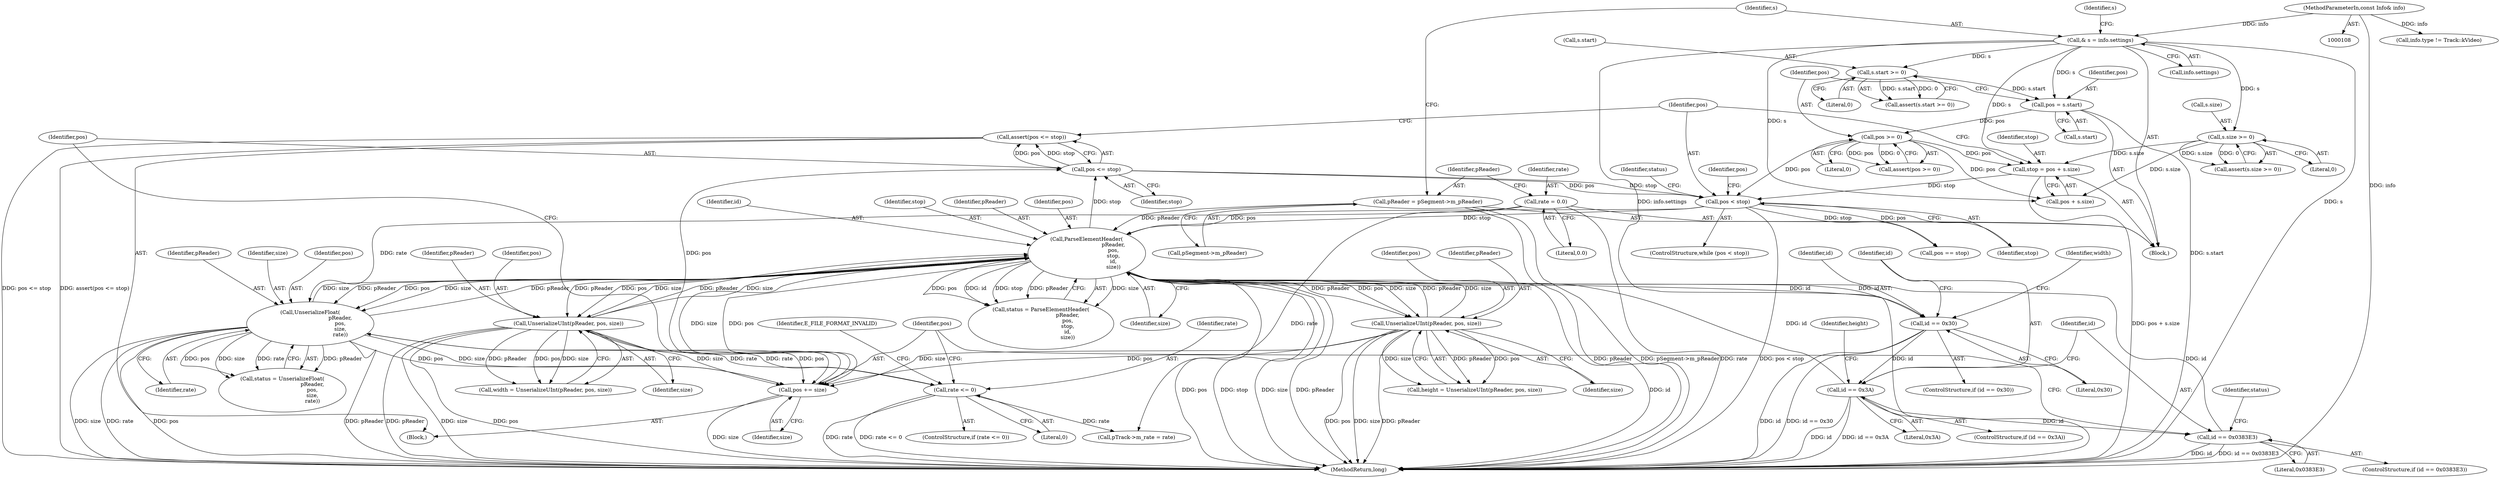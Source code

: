 digraph "1_Android_04839626ed859623901ebd3a5fd483982186b59d_168@API" {
"1000268" [label="(Call,assert(pos <= stop))"];
"1000269" [label="(Call,pos <= stop)"];
"1000265" [label="(Call,pos += size)"];
"1000248" [label="(Call,UnserializeFloat(\n                                    pReader,\n                                    pos,\n                                    size,\n                                    rate))"];
"1000192" [label="(Call,ParseElementHeader(\n                                pReader,\n                                pos,\n                                stop,\n                                id,\n                                size))"];
"1000141" [label="(Call,pReader = pSegment->m_pReader)"];
"1000211" [label="(Call,UnserializeUInt(pReader, pos, size))"];
"1000229" [label="(Call,UnserializeUInt(pReader, pos, size))"];
"1000183" [label="(Call,pos < stop)"];
"1000171" [label="(Call,pos >= 0)"];
"1000165" [label="(Call,pos = s.start)"];
"1000147" [label="(Call,& s = info.settings)"];
"1000110" [label="(MethodParameterIn,const Info& info)"];
"1000153" [label="(Call,s.start >= 0)"];
"1000175" [label="(Call,stop = pos + s.size)"];
"1000159" [label="(Call,s.size >= 0)"];
"1000205" [label="(Call,id == 0x30)"];
"1000241" [label="(Call,id == 0x0383E3)"];
"1000223" [label="(Call,id == 0x3A)"];
"1000138" [label="(Call,rate = 0.0)"];
"1000260" [label="(Call,rate <= 0)"];
"1000205" [label="(Call,id == 0x30)"];
"1000142" [label="(Identifier,pReader)"];
"1000148" [label="(Identifier,s)"];
"1000195" [label="(Identifier,stop)"];
"1000227" [label="(Call,height = UnserializeUInt(pReader, pos, size))"];
"1000185" [label="(Identifier,stop)"];
"1000110" [label="(MethodParameterIn,const Info& info)"];
"1000155" [label="(Identifier,s)"];
"1000152" [label="(Call,assert(s.start >= 0))"];
"1000259" [label="(ControlStructure,if (rate <= 0))"];
"1000240" [label="(ControlStructure,if (id == 0x0383E3))"];
"1000186" [label="(Block,)"];
"1000177" [label="(Call,pos + s.size)"];
"1000204" [label="(ControlStructure,if (id == 0x30))"];
"1000248" [label="(Call,UnserializeFloat(\n                                    pReader,\n                                    pos,\n                                    size,\n                                    rate))"];
"1000207" [label="(Literal,0x30)"];
"1000114" [label="(Block,)"];
"1000273" [label="(Call,pos == stop)"];
"1000191" [label="(Identifier,status)"];
"1000147" [label="(Call,& s = info.settings)"];
"1000167" [label="(Call,s.start)"];
"1000157" [label="(Literal,0)"];
"1000251" [label="(Identifier,size)"];
"1000172" [label="(Identifier,pos)"];
"1000154" [label="(Call,s.start)"];
"1000190" [label="(Call,status = ParseElementHeader(\n                                pReader,\n                                pos,\n                                stop,\n                                id,\n                                size))"];
"1000193" [label="(Identifier,pReader)"];
"1000182" [label="(ControlStructure,while (pos < stop))"];
"1000176" [label="(Identifier,stop)"];
"1000211" [label="(Call,UnserializeUInt(pReader, pos, size))"];
"1000139" [label="(Identifier,rate)"];
"1000171" [label="(Call,pos >= 0)"];
"1000225" [label="(Literal,0x3A)"];
"1000323" [label="(MethodReturn,long)"];
"1000267" [label="(Identifier,size)"];
"1000153" [label="(Call,s.start >= 0)"];
"1000250" [label="(Identifier,pos)"];
"1000160" [label="(Call,s.size)"];
"1000232" [label="(Identifier,size)"];
"1000222" [label="(ControlStructure,if (id == 0x3A))"];
"1000165" [label="(Call,pos = s.start)"];
"1000121" [label="(Call,info.type != Track::kVideo)"];
"1000194" [label="(Identifier,pos)"];
"1000197" [label="(Identifier,size)"];
"1000268" [label="(Call,assert(pos <= stop))"];
"1000274" [label="(Identifier,pos)"];
"1000249" [label="(Identifier,pReader)"];
"1000170" [label="(Call,assert(pos >= 0))"];
"1000206" [label="(Identifier,id)"];
"1000159" [label="(Call,s.size >= 0)"];
"1000192" [label="(Call,ParseElementHeader(\n                                pReader,\n                                pos,\n                                stop,\n                                id,\n                                size))"];
"1000140" [label="(Literal,0.0)"];
"1000241" [label="(Call,id == 0x0383E3)"];
"1000209" [label="(Call,width = UnserializeUInt(pReader, pos, size))"];
"1000252" [label="(Identifier,rate)"];
"1000265" [label="(Call,pos += size)"];
"1000262" [label="(Literal,0)"];
"1000243" [label="(Literal,0x0383E3)"];
"1000173" [label="(Literal,0)"];
"1000231" [label="(Identifier,pos)"];
"1000230" [label="(Identifier,pReader)"];
"1000158" [label="(Call,assert(s.size >= 0))"];
"1000210" [label="(Identifier,width)"];
"1000214" [label="(Identifier,size)"];
"1000269" [label="(Call,pos <= stop)"];
"1000260" [label="(Call,rate <= 0)"];
"1000228" [label="(Identifier,height)"];
"1000246" [label="(Call,status = UnserializeFloat(\n                                    pReader,\n                                    pos,\n                                    size,\n                                    rate))"];
"1000138" [label="(Call,rate = 0.0)"];
"1000261" [label="(Identifier,rate)"];
"1000175" [label="(Call,stop = pos + s.size)"];
"1000229" [label="(Call,UnserializeUInt(pReader, pos, size))"];
"1000149" [label="(Call,info.settings)"];
"1000163" [label="(Literal,0)"];
"1000196" [label="(Identifier,id)"];
"1000271" [label="(Identifier,stop)"];
"1000224" [label="(Identifier,id)"];
"1000166" [label="(Identifier,pos)"];
"1000270" [label="(Identifier,pos)"];
"1000213" [label="(Identifier,pos)"];
"1000313" [label="(Call,pTrack->m_rate = rate)"];
"1000242" [label="(Identifier,id)"];
"1000143" [label="(Call,pSegment->m_pReader)"];
"1000264" [label="(Identifier,E_FILE_FORMAT_INVALID)"];
"1000212" [label="(Identifier,pReader)"];
"1000141" [label="(Call,pReader = pSegment->m_pReader)"];
"1000247" [label="(Identifier,status)"];
"1000266" [label="(Identifier,pos)"];
"1000184" [label="(Identifier,pos)"];
"1000223" [label="(Call,id == 0x3A)"];
"1000183" [label="(Call,pos < stop)"];
"1000268" -> "1000186"  [label="AST: "];
"1000268" -> "1000269"  [label="CFG: "];
"1000269" -> "1000268"  [label="AST: "];
"1000184" -> "1000268"  [label="CFG: "];
"1000268" -> "1000323"  [label="DDG: pos <= stop"];
"1000268" -> "1000323"  [label="DDG: assert(pos <= stop)"];
"1000269" -> "1000268"  [label="DDG: pos"];
"1000269" -> "1000268"  [label="DDG: stop"];
"1000269" -> "1000271"  [label="CFG: "];
"1000270" -> "1000269"  [label="AST: "];
"1000271" -> "1000269"  [label="AST: "];
"1000269" -> "1000183"  [label="DDG: pos"];
"1000269" -> "1000183"  [label="DDG: stop"];
"1000265" -> "1000269"  [label="DDG: pos"];
"1000192" -> "1000269"  [label="DDG: stop"];
"1000265" -> "1000186"  [label="AST: "];
"1000265" -> "1000267"  [label="CFG: "];
"1000266" -> "1000265"  [label="AST: "];
"1000267" -> "1000265"  [label="AST: "];
"1000270" -> "1000265"  [label="CFG: "];
"1000265" -> "1000323"  [label="DDG: size"];
"1000248" -> "1000265"  [label="DDG: size"];
"1000248" -> "1000265"  [label="DDG: pos"];
"1000211" -> "1000265"  [label="DDG: size"];
"1000211" -> "1000265"  [label="DDG: pos"];
"1000192" -> "1000265"  [label="DDG: size"];
"1000192" -> "1000265"  [label="DDG: pos"];
"1000229" -> "1000265"  [label="DDG: size"];
"1000229" -> "1000265"  [label="DDG: pos"];
"1000248" -> "1000246"  [label="AST: "];
"1000248" -> "1000252"  [label="CFG: "];
"1000249" -> "1000248"  [label="AST: "];
"1000250" -> "1000248"  [label="AST: "];
"1000251" -> "1000248"  [label="AST: "];
"1000252" -> "1000248"  [label="AST: "];
"1000246" -> "1000248"  [label="CFG: "];
"1000248" -> "1000323"  [label="DDG: size"];
"1000248" -> "1000323"  [label="DDG: rate"];
"1000248" -> "1000323"  [label="DDG: pos"];
"1000248" -> "1000323"  [label="DDG: pReader"];
"1000248" -> "1000192"  [label="DDG: pReader"];
"1000248" -> "1000192"  [label="DDG: size"];
"1000248" -> "1000246"  [label="DDG: pReader"];
"1000248" -> "1000246"  [label="DDG: pos"];
"1000248" -> "1000246"  [label="DDG: size"];
"1000248" -> "1000246"  [label="DDG: rate"];
"1000192" -> "1000248"  [label="DDG: pReader"];
"1000192" -> "1000248"  [label="DDG: pos"];
"1000192" -> "1000248"  [label="DDG: size"];
"1000138" -> "1000248"  [label="DDG: rate"];
"1000260" -> "1000248"  [label="DDG: rate"];
"1000248" -> "1000260"  [label="DDG: rate"];
"1000192" -> "1000190"  [label="AST: "];
"1000192" -> "1000197"  [label="CFG: "];
"1000193" -> "1000192"  [label="AST: "];
"1000194" -> "1000192"  [label="AST: "];
"1000195" -> "1000192"  [label="AST: "];
"1000196" -> "1000192"  [label="AST: "];
"1000197" -> "1000192"  [label="AST: "];
"1000190" -> "1000192"  [label="CFG: "];
"1000192" -> "1000323"  [label="DDG: pos"];
"1000192" -> "1000323"  [label="DDG: stop"];
"1000192" -> "1000323"  [label="DDG: size"];
"1000192" -> "1000323"  [label="DDG: pReader"];
"1000192" -> "1000323"  [label="DDG: id"];
"1000192" -> "1000190"  [label="DDG: size"];
"1000192" -> "1000190"  [label="DDG: pos"];
"1000192" -> "1000190"  [label="DDG: id"];
"1000192" -> "1000190"  [label="DDG: stop"];
"1000192" -> "1000190"  [label="DDG: pReader"];
"1000141" -> "1000192"  [label="DDG: pReader"];
"1000211" -> "1000192"  [label="DDG: pReader"];
"1000211" -> "1000192"  [label="DDG: size"];
"1000229" -> "1000192"  [label="DDG: pReader"];
"1000229" -> "1000192"  [label="DDG: size"];
"1000183" -> "1000192"  [label="DDG: pos"];
"1000183" -> "1000192"  [label="DDG: stop"];
"1000205" -> "1000192"  [label="DDG: id"];
"1000241" -> "1000192"  [label="DDG: id"];
"1000223" -> "1000192"  [label="DDG: id"];
"1000192" -> "1000205"  [label="DDG: id"];
"1000192" -> "1000211"  [label="DDG: pReader"];
"1000192" -> "1000211"  [label="DDG: pos"];
"1000192" -> "1000211"  [label="DDG: size"];
"1000192" -> "1000229"  [label="DDG: pReader"];
"1000192" -> "1000229"  [label="DDG: pos"];
"1000192" -> "1000229"  [label="DDG: size"];
"1000141" -> "1000114"  [label="AST: "];
"1000141" -> "1000143"  [label="CFG: "];
"1000142" -> "1000141"  [label="AST: "];
"1000143" -> "1000141"  [label="AST: "];
"1000148" -> "1000141"  [label="CFG: "];
"1000141" -> "1000323"  [label="DDG: pReader"];
"1000141" -> "1000323"  [label="DDG: pSegment->m_pReader"];
"1000211" -> "1000209"  [label="AST: "];
"1000211" -> "1000214"  [label="CFG: "];
"1000212" -> "1000211"  [label="AST: "];
"1000213" -> "1000211"  [label="AST: "];
"1000214" -> "1000211"  [label="AST: "];
"1000209" -> "1000211"  [label="CFG: "];
"1000211" -> "1000323"  [label="DDG: pReader"];
"1000211" -> "1000323"  [label="DDG: size"];
"1000211" -> "1000323"  [label="DDG: pos"];
"1000211" -> "1000209"  [label="DDG: pReader"];
"1000211" -> "1000209"  [label="DDG: pos"];
"1000211" -> "1000209"  [label="DDG: size"];
"1000229" -> "1000227"  [label="AST: "];
"1000229" -> "1000232"  [label="CFG: "];
"1000230" -> "1000229"  [label="AST: "];
"1000231" -> "1000229"  [label="AST: "];
"1000232" -> "1000229"  [label="AST: "];
"1000227" -> "1000229"  [label="CFG: "];
"1000229" -> "1000323"  [label="DDG: pos"];
"1000229" -> "1000323"  [label="DDG: size"];
"1000229" -> "1000323"  [label="DDG: pReader"];
"1000229" -> "1000227"  [label="DDG: pReader"];
"1000229" -> "1000227"  [label="DDG: pos"];
"1000229" -> "1000227"  [label="DDG: size"];
"1000183" -> "1000182"  [label="AST: "];
"1000183" -> "1000185"  [label="CFG: "];
"1000184" -> "1000183"  [label="AST: "];
"1000185" -> "1000183"  [label="AST: "];
"1000191" -> "1000183"  [label="CFG: "];
"1000274" -> "1000183"  [label="CFG: "];
"1000183" -> "1000323"  [label="DDG: pos < stop"];
"1000171" -> "1000183"  [label="DDG: pos"];
"1000175" -> "1000183"  [label="DDG: stop"];
"1000183" -> "1000273"  [label="DDG: pos"];
"1000183" -> "1000273"  [label="DDG: stop"];
"1000171" -> "1000170"  [label="AST: "];
"1000171" -> "1000173"  [label="CFG: "];
"1000172" -> "1000171"  [label="AST: "];
"1000173" -> "1000171"  [label="AST: "];
"1000170" -> "1000171"  [label="CFG: "];
"1000171" -> "1000170"  [label="DDG: pos"];
"1000171" -> "1000170"  [label="DDG: 0"];
"1000165" -> "1000171"  [label="DDG: pos"];
"1000171" -> "1000175"  [label="DDG: pos"];
"1000171" -> "1000177"  [label="DDG: pos"];
"1000165" -> "1000114"  [label="AST: "];
"1000165" -> "1000167"  [label="CFG: "];
"1000166" -> "1000165"  [label="AST: "];
"1000167" -> "1000165"  [label="AST: "];
"1000172" -> "1000165"  [label="CFG: "];
"1000165" -> "1000323"  [label="DDG: s.start"];
"1000147" -> "1000165"  [label="DDG: s"];
"1000153" -> "1000165"  [label="DDG: s.start"];
"1000147" -> "1000114"  [label="AST: "];
"1000147" -> "1000149"  [label="CFG: "];
"1000148" -> "1000147"  [label="AST: "];
"1000149" -> "1000147"  [label="AST: "];
"1000155" -> "1000147"  [label="CFG: "];
"1000147" -> "1000323"  [label="DDG: info.settings"];
"1000147" -> "1000323"  [label="DDG: s"];
"1000110" -> "1000147"  [label="DDG: info"];
"1000147" -> "1000153"  [label="DDG: s"];
"1000147" -> "1000159"  [label="DDG: s"];
"1000147" -> "1000175"  [label="DDG: s"];
"1000147" -> "1000177"  [label="DDG: s"];
"1000110" -> "1000108"  [label="AST: "];
"1000110" -> "1000323"  [label="DDG: info"];
"1000110" -> "1000121"  [label="DDG: info"];
"1000153" -> "1000152"  [label="AST: "];
"1000153" -> "1000157"  [label="CFG: "];
"1000154" -> "1000153"  [label="AST: "];
"1000157" -> "1000153"  [label="AST: "];
"1000152" -> "1000153"  [label="CFG: "];
"1000153" -> "1000152"  [label="DDG: s.start"];
"1000153" -> "1000152"  [label="DDG: 0"];
"1000175" -> "1000114"  [label="AST: "];
"1000175" -> "1000177"  [label="CFG: "];
"1000176" -> "1000175"  [label="AST: "];
"1000177" -> "1000175"  [label="AST: "];
"1000184" -> "1000175"  [label="CFG: "];
"1000175" -> "1000323"  [label="DDG: pos + s.size"];
"1000159" -> "1000175"  [label="DDG: s.size"];
"1000159" -> "1000158"  [label="AST: "];
"1000159" -> "1000163"  [label="CFG: "];
"1000160" -> "1000159"  [label="AST: "];
"1000163" -> "1000159"  [label="AST: "];
"1000158" -> "1000159"  [label="CFG: "];
"1000159" -> "1000158"  [label="DDG: s.size"];
"1000159" -> "1000158"  [label="DDG: 0"];
"1000159" -> "1000177"  [label="DDG: s.size"];
"1000205" -> "1000204"  [label="AST: "];
"1000205" -> "1000207"  [label="CFG: "];
"1000206" -> "1000205"  [label="AST: "];
"1000207" -> "1000205"  [label="AST: "];
"1000210" -> "1000205"  [label="CFG: "];
"1000224" -> "1000205"  [label="CFG: "];
"1000205" -> "1000323"  [label="DDG: id"];
"1000205" -> "1000323"  [label="DDG: id == 0x30"];
"1000205" -> "1000223"  [label="DDG: id"];
"1000241" -> "1000240"  [label="AST: "];
"1000241" -> "1000243"  [label="CFG: "];
"1000242" -> "1000241"  [label="AST: "];
"1000243" -> "1000241"  [label="AST: "];
"1000247" -> "1000241"  [label="CFG: "];
"1000266" -> "1000241"  [label="CFG: "];
"1000241" -> "1000323"  [label="DDG: id"];
"1000241" -> "1000323"  [label="DDG: id == 0x0383E3"];
"1000223" -> "1000241"  [label="DDG: id"];
"1000223" -> "1000222"  [label="AST: "];
"1000223" -> "1000225"  [label="CFG: "];
"1000224" -> "1000223"  [label="AST: "];
"1000225" -> "1000223"  [label="AST: "];
"1000228" -> "1000223"  [label="CFG: "];
"1000242" -> "1000223"  [label="CFG: "];
"1000223" -> "1000323"  [label="DDG: id == 0x3A"];
"1000223" -> "1000323"  [label="DDG: id"];
"1000138" -> "1000114"  [label="AST: "];
"1000138" -> "1000140"  [label="CFG: "];
"1000139" -> "1000138"  [label="AST: "];
"1000140" -> "1000138"  [label="AST: "];
"1000142" -> "1000138"  [label="CFG: "];
"1000138" -> "1000323"  [label="DDG: rate"];
"1000138" -> "1000313"  [label="DDG: rate"];
"1000260" -> "1000259"  [label="AST: "];
"1000260" -> "1000262"  [label="CFG: "];
"1000261" -> "1000260"  [label="AST: "];
"1000262" -> "1000260"  [label="AST: "];
"1000264" -> "1000260"  [label="CFG: "];
"1000266" -> "1000260"  [label="CFG: "];
"1000260" -> "1000323"  [label="DDG: rate <= 0"];
"1000260" -> "1000323"  [label="DDG: rate"];
"1000260" -> "1000313"  [label="DDG: rate"];
}
